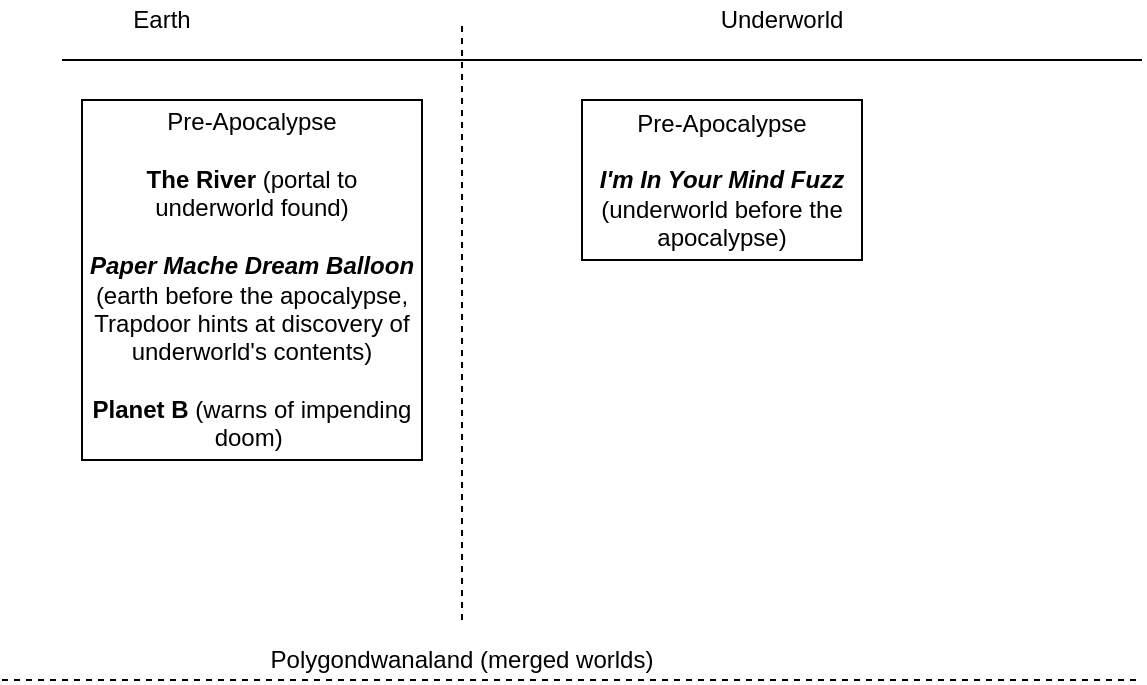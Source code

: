 <mxfile version="10.6.8" type="github"><diagram id="rpDe3dF28L3iWsywThjZ" name="Page-1"><mxGraphModel dx="1010" dy="582" grid="1" gridSize="10" guides="1" tooltips="1" connect="1" arrows="1" fold="1" page="1" pageScale="1" pageWidth="850" pageHeight="1100" math="0" shadow="0"><root><mxCell id="0"/><mxCell id="1" parent="0"/><mxCell id="8PxIs0hRl9WPwdA6d1Z9-3" value="Earth" style="text;html=1;strokeColor=none;fillColor=none;align=center;verticalAlign=middle;whiteSpace=wrap;rounded=0;" vertex="1" parent="1"><mxGeometry x="70" y="10" width="40" height="20" as="geometry"/></mxCell><mxCell id="8PxIs0hRl9WPwdA6d1Z9-4" value="Underworld" style="text;html=1;strokeColor=none;fillColor=none;align=center;verticalAlign=middle;whiteSpace=wrap;rounded=0;" vertex="1" parent="1"><mxGeometry x="340" y="10" width="120" height="20" as="geometry"/></mxCell><mxCell id="8PxIs0hRl9WPwdA6d1Z9-6" value="" style="endArrow=none;html=1;" edge="1" parent="1"><mxGeometry width="50" height="50" relative="1" as="geometry"><mxPoint x="40" y="40" as="sourcePoint"/><mxPoint x="580" y="40" as="targetPoint"/></mxGeometry></mxCell><mxCell id="8PxIs0hRl9WPwdA6d1Z9-7" value="" style="endArrow=none;dashed=1;html=1;" edge="1" parent="1"><mxGeometry width="50" height="50" relative="1" as="geometry"><mxPoint x="240" y="320" as="sourcePoint"/><mxPoint x="240" y="20" as="targetPoint"/></mxGeometry></mxCell><mxCell id="8PxIs0hRl9WPwdA6d1Z9-9" value="Pre-Apocalypse&lt;br&gt;&lt;br&gt;&lt;b&gt;The River&lt;/b&gt; (portal to underworld found)&lt;br&gt;&lt;br&gt;&lt;b&gt;&lt;i&gt;Paper Mache Dream Balloon&lt;/i&gt;&lt;/b&gt; (earth before the apocalypse, Trapdoor hints at discovery of underworld's contents)&lt;br&gt;&lt;br&gt;&lt;b&gt;Planet B &lt;/b&gt;(warns of impending doom)&amp;nbsp;&lt;br&gt;" style="rounded=0;whiteSpace=wrap;html=1;" vertex="1" parent="1"><mxGeometry x="50" y="60" width="170" height="180" as="geometry"/></mxCell><mxCell id="8PxIs0hRl9WPwdA6d1Z9-10" value="" style="endArrow=none;dashed=1;html=1;" edge="1" parent="1"><mxGeometry width="50" height="50" relative="1" as="geometry"><mxPoint x="10" y="350" as="sourcePoint"/><mxPoint x="580" y="350" as="targetPoint"/></mxGeometry></mxCell><mxCell id="8PxIs0hRl9WPwdA6d1Z9-11" value="Polygondwanaland (merged worlds)" style="text;html=1;strokeColor=none;fillColor=none;align=center;verticalAlign=middle;whiteSpace=wrap;rounded=0;" vertex="1" parent="1"><mxGeometry x="130" y="330" width="220" height="20" as="geometry"/></mxCell><mxCell id="8PxIs0hRl9WPwdA6d1Z9-12" value="Pre-Apocalypse&lt;br&gt;&lt;br&gt;&lt;i style=&quot;font-weight: bold&quot;&gt;I'm In Your Mind Fuzz &lt;/i&gt;(underworld before the apocalypse)&lt;br&gt;" style="rounded=0;whiteSpace=wrap;html=1;" vertex="1" parent="1"><mxGeometry x="300" y="60" width="140" height="80" as="geometry"/></mxCell></root></mxGraphModel></diagram></mxfile>